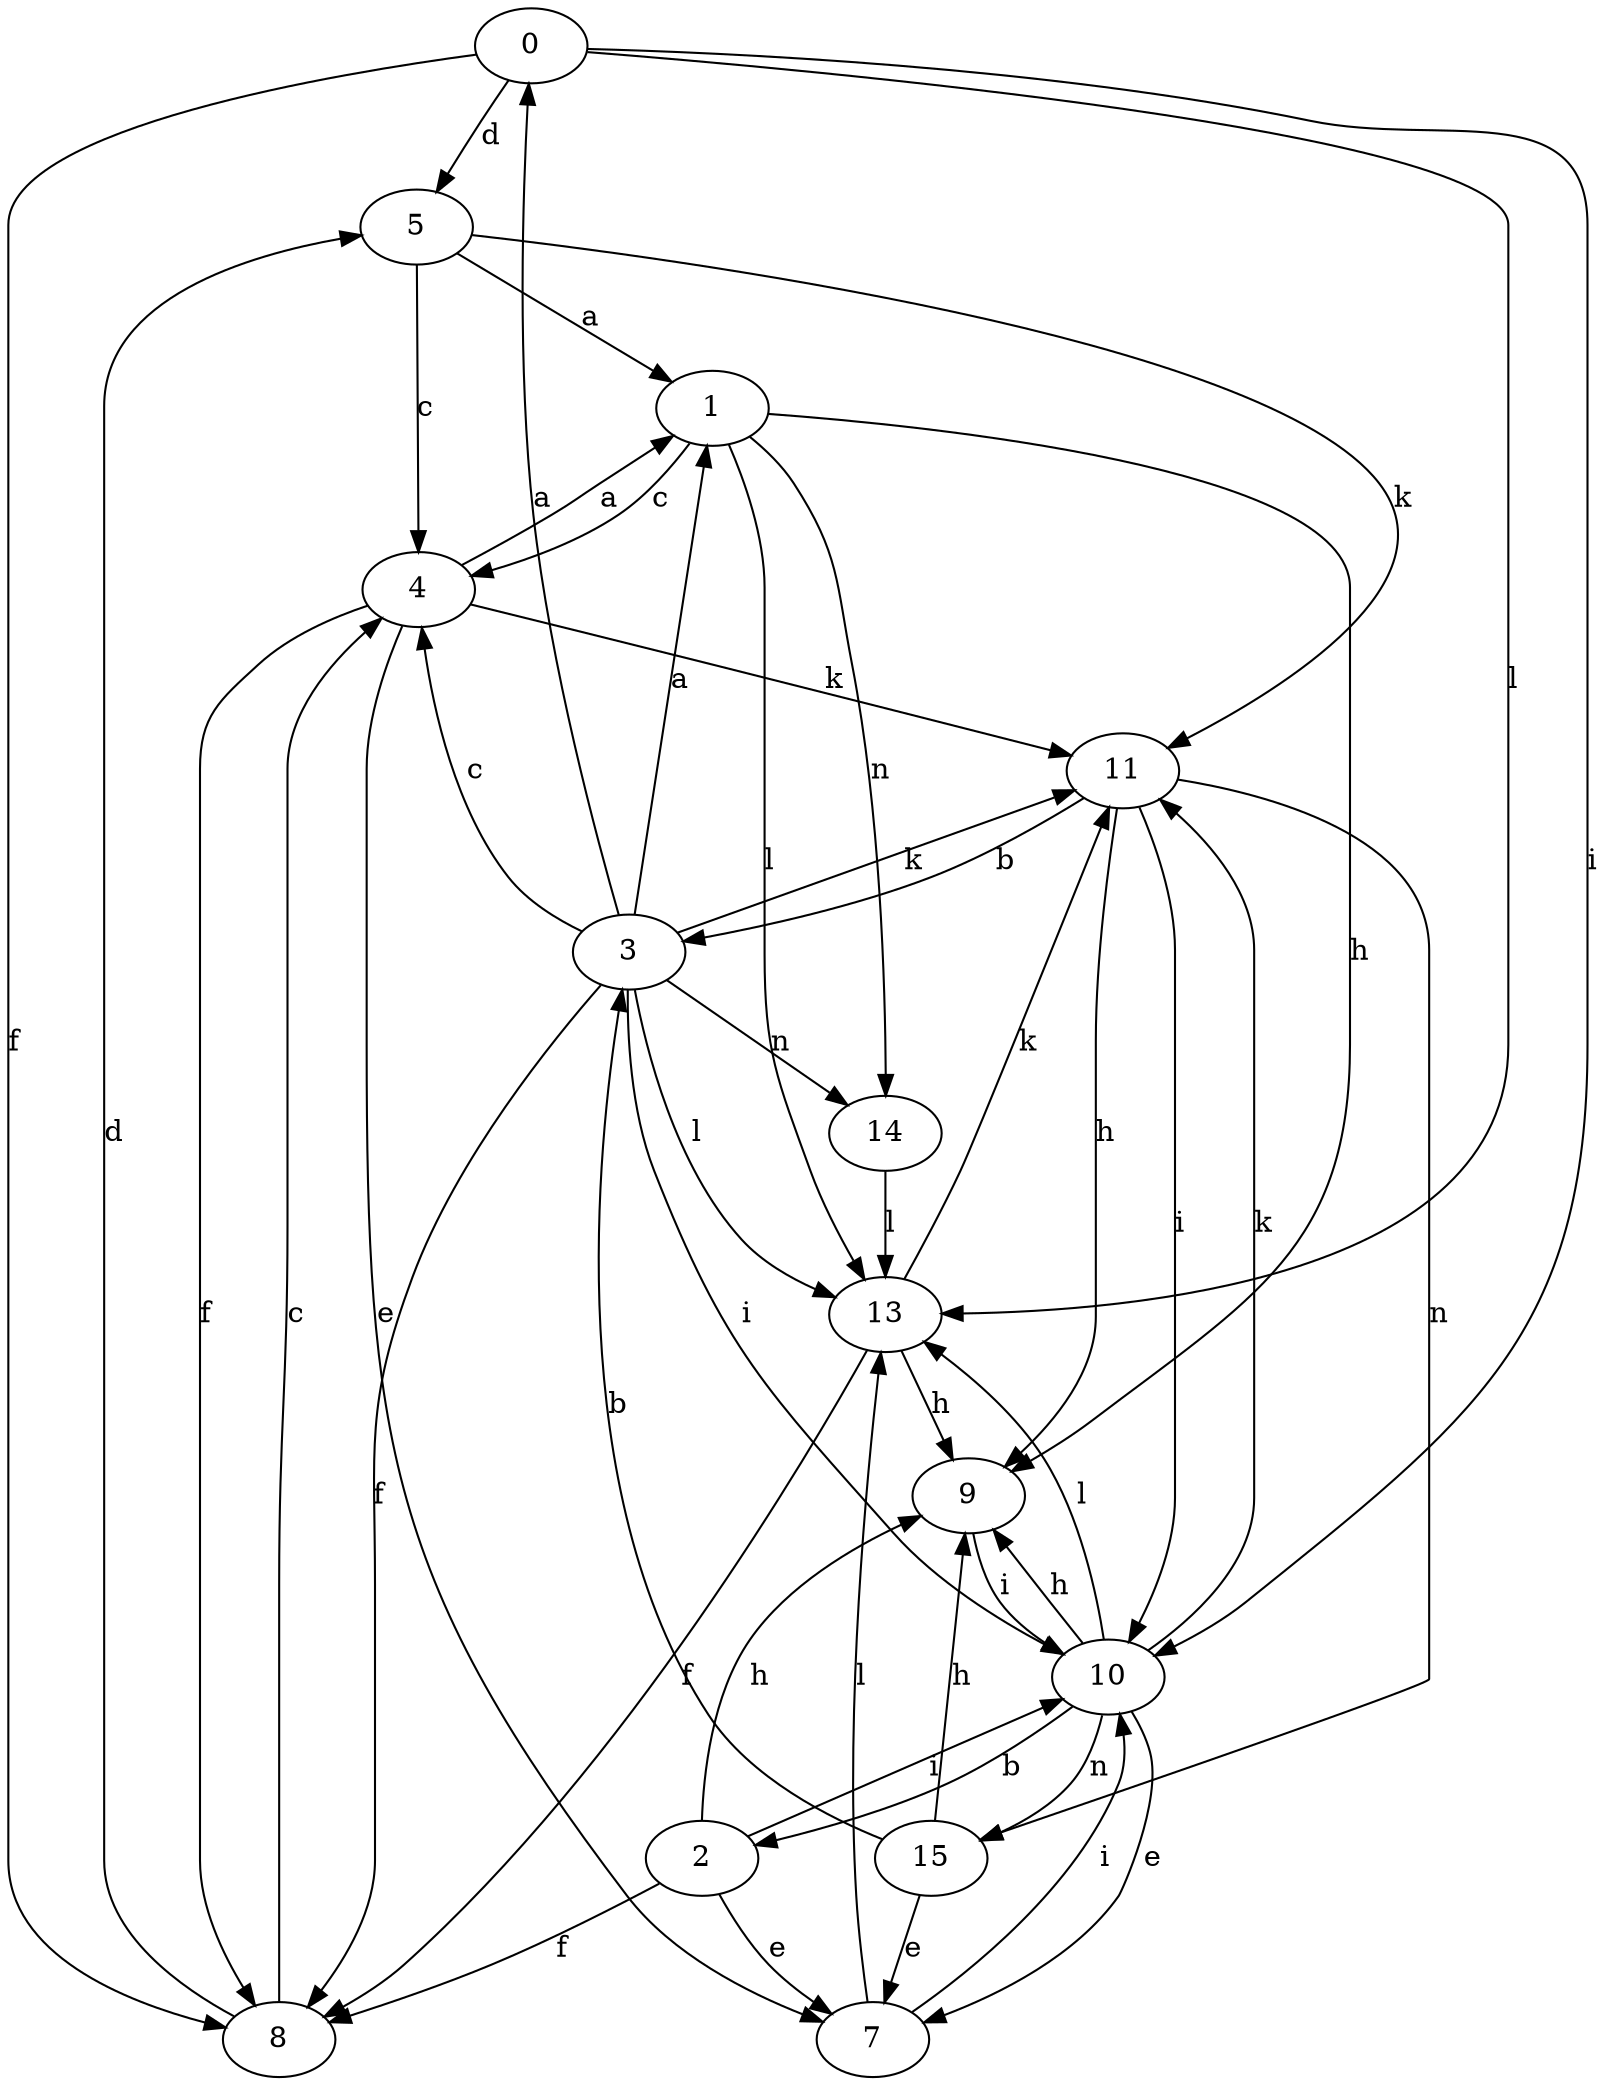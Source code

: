 strict digraph  {
0;
1;
2;
3;
4;
5;
7;
8;
9;
10;
11;
13;
14;
15;
0 -> 5  [label=d];
0 -> 8  [label=f];
0 -> 10  [label=i];
0 -> 13  [label=l];
1 -> 4  [label=c];
1 -> 9  [label=h];
1 -> 13  [label=l];
1 -> 14  [label=n];
2 -> 7  [label=e];
2 -> 8  [label=f];
2 -> 9  [label=h];
2 -> 10  [label=i];
3 -> 0  [label=a];
3 -> 1  [label=a];
3 -> 4  [label=c];
3 -> 8  [label=f];
3 -> 10  [label=i];
3 -> 11  [label=k];
3 -> 13  [label=l];
3 -> 14  [label=n];
4 -> 1  [label=a];
4 -> 7  [label=e];
4 -> 8  [label=f];
4 -> 11  [label=k];
5 -> 1  [label=a];
5 -> 4  [label=c];
5 -> 11  [label=k];
7 -> 10  [label=i];
7 -> 13  [label=l];
8 -> 4  [label=c];
8 -> 5  [label=d];
9 -> 10  [label=i];
10 -> 2  [label=b];
10 -> 7  [label=e];
10 -> 9  [label=h];
10 -> 11  [label=k];
10 -> 13  [label=l];
10 -> 15  [label=n];
11 -> 3  [label=b];
11 -> 9  [label=h];
11 -> 10  [label=i];
11 -> 15  [label=n];
13 -> 8  [label=f];
13 -> 9  [label=h];
13 -> 11  [label=k];
14 -> 13  [label=l];
15 -> 3  [label=b];
15 -> 7  [label=e];
15 -> 9  [label=h];
}
